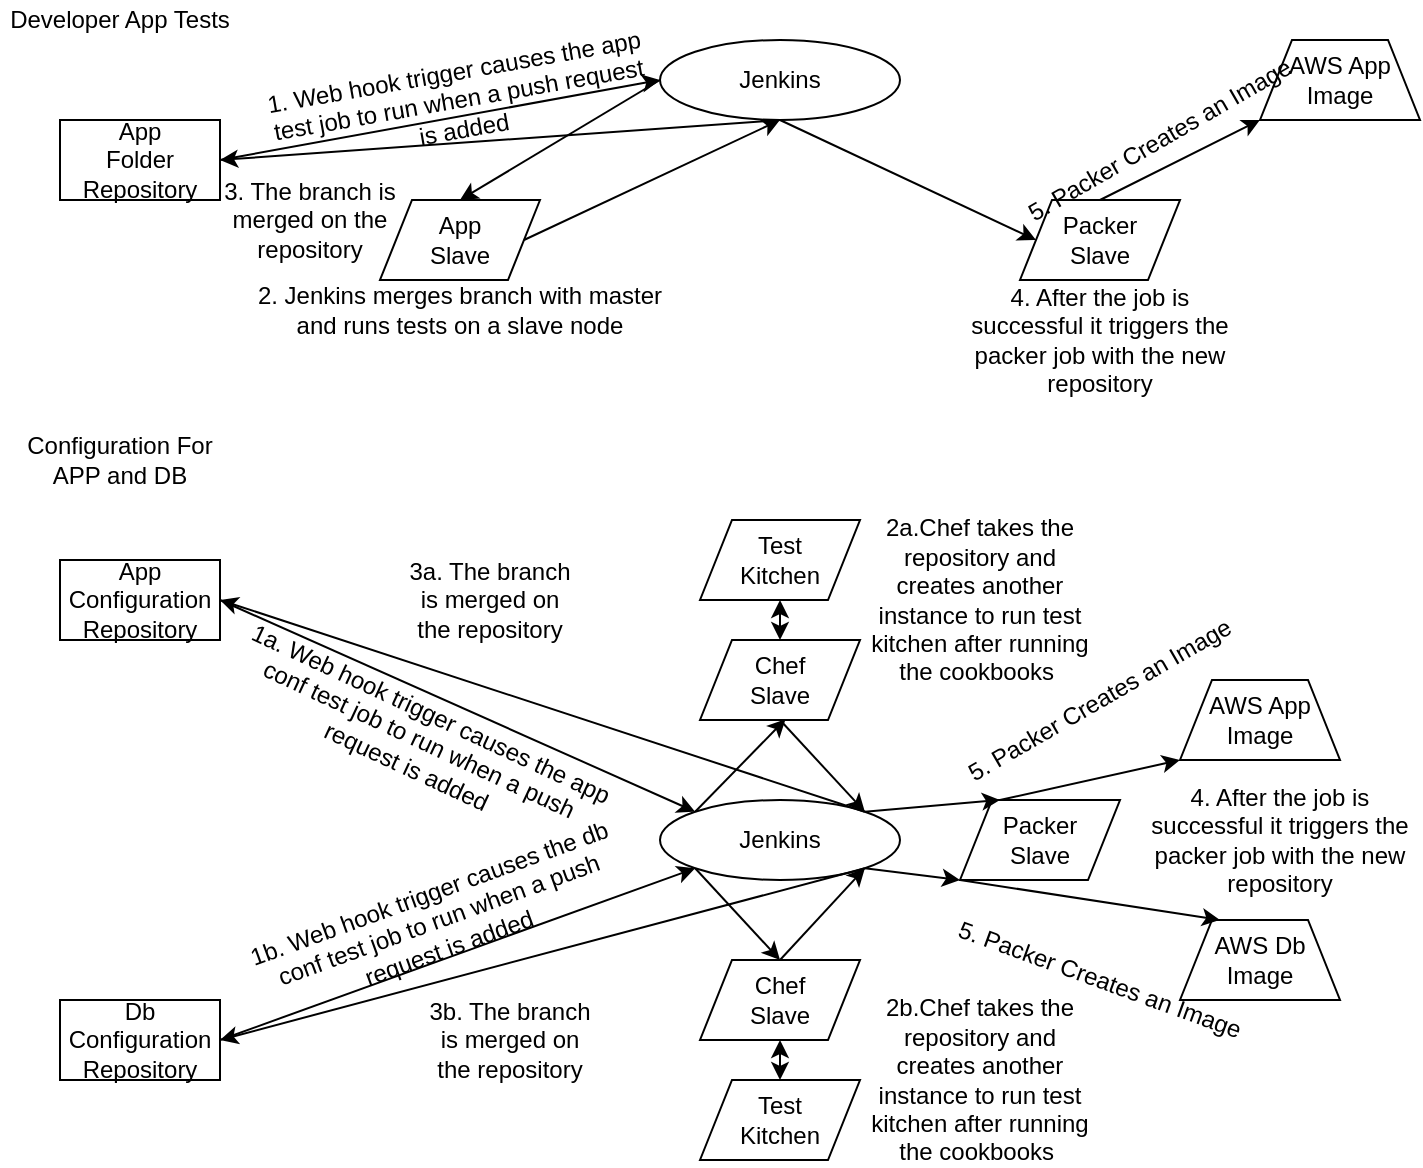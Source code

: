 <mxfile type="github" version="12.9.1"><diagram id="SJBi7HkQrqv0SY-cmoxq" name="Page-1"><mxGraphModel grid="1" dx="1038" dy="576" gridSize="10" guides="1" tooltips="1" connect="1" arrows="1" fold="1" page="1" pageScale="1" pageWidth="827" pageHeight="1169" math="0" shadow="0"><root><mxCell id="0"/><mxCell id="1" parent="0"/><mxCell id="-IS6MMvMh5lLig-LJ0ZJ-1" value="" parent="1" style="ellipse;whiteSpace=wrap;html=1;" vertex="1"><mxGeometry as="geometry" x="340" y="40" width="120" height="40"/></mxCell><mxCell id="-IS6MMvMh5lLig-LJ0ZJ-2" value="Jenkins" parent="1" style="text;html=1;strokeColor=none;fillColor=none;align=center;verticalAlign=middle;whiteSpace=wrap;rounded=0;" vertex="1"><mxGeometry as="geometry" x="380" y="50" width="40" height="20"/></mxCell><mxCell id="-IS6MMvMh5lLig-LJ0ZJ-3" value="Developer App Tests" parent="1" style="text;html=1;strokeColor=none;fillColor=none;align=center;verticalAlign=middle;whiteSpace=wrap;rounded=0;" vertex="1"><mxGeometry as="geometry" x="10" y="20" width="120" height="20"/></mxCell><mxCell id="-IS6MMvMh5lLig-LJ0ZJ-4" value="" parent="1" style="rounded=0;whiteSpace=wrap;html=1;" vertex="1"><mxGeometry as="geometry" x="40" y="80" width="80" height="40"/></mxCell><mxCell id="-IS6MMvMh5lLig-LJ0ZJ-5" value="App Folder Repository" parent="1" style="text;html=1;strokeColor=none;fillColor=none;align=center;verticalAlign=middle;whiteSpace=wrap;rounded=0;" vertex="1"><mxGeometry as="geometry" x="60" y="90" width="40" height="20"/></mxCell><mxCell id="-IS6MMvMh5lLig-LJ0ZJ-6" value="" parent="1" style="endArrow=classic;html=1;entryX=0;entryY=0.5;entryDx=0;entryDy=0;" edge="1" target="-IS6MMvMh5lLig-LJ0ZJ-1"><mxGeometry as="geometry" width="50" height="50" relative="1"><mxPoint as="sourcePoint" x="120" y="100"/><mxPoint as="targetPoint" x="170" y="50"/></mxGeometry></mxCell><mxCell id="-IS6MMvMh5lLig-LJ0ZJ-7" value="1a. Web hook trigger causes the app conf test job to run when a push request is added" parent="1" style="text;html=1;strokeColor=none;fillColor=none;align=center;verticalAlign=middle;whiteSpace=wrap;rounded=0;rotation=25;" vertex="1"><mxGeometry as="geometry" x="120" y="380" width="199.47" height="20"/></mxCell><mxCell id="-IS6MMvMh5lLig-LJ0ZJ-8" value="" parent="1" style="endArrow=classic;html=1;entryX=0.5;entryY=1;entryDx=0;entryDy=0;" edge="1" target="-IS6MMvMh5lLig-LJ0ZJ-10"><mxGeometry as="geometry" width="50" height="50" relative="1"><mxPoint as="sourcePoint" x="340" y="60"/><mxPoint as="targetPoint" x="265" y="120"/></mxGeometry></mxCell><mxCell id="-IS6MMvMh5lLig-LJ0ZJ-10" value="" parent="1" style="shape=parallelogram;perimeter=parallelogramPerimeter;whiteSpace=wrap;html=1;direction=west;" vertex="1"><mxGeometry as="geometry" x="200" y="120" width="80" height="40"/></mxCell><mxCell id="-IS6MMvMh5lLig-LJ0ZJ-11" value="App Slave" parent="1" style="text;html=1;strokeColor=none;fillColor=none;align=center;verticalAlign=middle;whiteSpace=wrap;rounded=0;" vertex="1"><mxGeometry as="geometry" x="220" y="130" width="40" height="20"/></mxCell><mxCell id="-IS6MMvMh5lLig-LJ0ZJ-12" value="2. Jenkins merges branch with master and runs tests on a slave node" parent="1" style="text;html=1;strokeColor=none;fillColor=none;align=center;verticalAlign=middle;whiteSpace=wrap;rounded=0;" vertex="1"><mxGeometry as="geometry" x="129.73" y="160" width="220" height="30"/></mxCell><mxCell id="-IS6MMvMh5lLig-LJ0ZJ-14" value="" parent="1" style="endArrow=classic;html=1;entryX=0.5;entryY=1;entryDx=0;entryDy=0;exitX=0;exitY=0.5;exitDx=0;exitDy=0;" edge="1" target="-IS6MMvMh5lLig-LJ0ZJ-1" source="-IS6MMvMh5lLig-LJ0ZJ-10"><mxGeometry as="geometry" width="50" height="50" relative="1"><mxPoint as="sourcePoint" x="270" y="150"/><mxPoint as="targetPoint" x="320" y="100"/></mxGeometry></mxCell><mxCell id="-IS6MMvMh5lLig-LJ0ZJ-15" value="" parent="1" style="shape=parallelogram;perimeter=parallelogramPerimeter;whiteSpace=wrap;html=1;" vertex="1"><mxGeometry as="geometry" x="520" y="120" width="80" height="40"/></mxCell><mxCell id="-IS6MMvMh5lLig-LJ0ZJ-16" value="Packer Slave" parent="1" style="text;html=1;strokeColor=none;fillColor=none;align=center;verticalAlign=middle;whiteSpace=wrap;rounded=0;" vertex="1"><mxGeometry as="geometry" x="540" y="130" width="40" height="20"/></mxCell><mxCell id="-IS6MMvMh5lLig-LJ0ZJ-17" value="" parent="1" style="endArrow=classic;html=1;entryX=0;entryY=0.5;entryDx=0;entryDy=0;" edge="1" target="-IS6MMvMh5lLig-LJ0ZJ-15"><mxGeometry as="geometry" width="50" height="50" relative="1"><mxPoint as="sourcePoint" x="400" y="80"/><mxPoint as="targetPoint" x="440" y="40"/></mxGeometry></mxCell><mxCell id="-IS6MMvMh5lLig-LJ0ZJ-19" value="" parent="1" style="endArrow=classic;html=1;entryX=1;entryY=0.5;entryDx=0;entryDy=0;" edge="1" target="-IS6MMvMh5lLig-LJ0ZJ-4"><mxGeometry as="geometry" width="50" height="50" relative="1"><mxPoint as="sourcePoint" x="400" y="80"/><mxPoint as="targetPoint" x="450" y="30"/></mxGeometry></mxCell><mxCell id="-IS6MMvMh5lLig-LJ0ZJ-20" value="" parent="1" style="endArrow=classic;html=1;" edge="1" target="-IS6MMvMh5lLig-LJ0ZJ-21"><mxGeometry as="geometry" width="50" height="50" relative="1"><mxPoint as="sourcePoint" x="560" y="120"/><mxPoint as="targetPoint" x="610" y="70"/></mxGeometry></mxCell><mxCell id="-IS6MMvMh5lLig-LJ0ZJ-21" value="" parent="1" style="shape=trapezoid;perimeter=trapezoidPerimeter;whiteSpace=wrap;html=1;" vertex="1"><mxGeometry as="geometry" x="640" y="40" width="80" height="40"/></mxCell><mxCell id="-IS6MMvMh5lLig-LJ0ZJ-23" value="4. After the job is successful it triggers the packer job with the new repository" parent="1" style="text;html=1;strokeColor=none;fillColor=none;align=center;verticalAlign=middle;whiteSpace=wrap;rounded=0;" vertex="1"><mxGeometry as="geometry" x="490" y="180" width="140" height="20"/></mxCell><mxCell id="-IS6MMvMh5lLig-LJ0ZJ-24" value="5. Packer Creates an Image" parent="1" style="text;html=1;strokeColor=none;fillColor=none;align=center;verticalAlign=middle;whiteSpace=wrap;rounded=0;rotation=-30;" vertex="1"><mxGeometry as="geometry" x="480" y="360" width="160" height="20"/></mxCell><mxCell id="-IS6MMvMh5lLig-LJ0ZJ-25" value="3. The branch is merged on the repository" parent="1" style="text;html=1;strokeColor=none;fillColor=none;align=center;verticalAlign=middle;whiteSpace=wrap;rounded=0;" vertex="1"><mxGeometry as="geometry" x="120" y="120" width="90" height="20"/></mxCell><mxCell id="-IS6MMvMh5lLig-LJ0ZJ-28" value="" parent="1" style="ellipse;whiteSpace=wrap;html=1;" vertex="1"><mxGeometry as="geometry" x="340" y="420" width="120" height="40"/></mxCell><mxCell id="-IS6MMvMh5lLig-LJ0ZJ-29" value="Jenkins" parent="1" style="text;html=1;strokeColor=none;fillColor=none;align=center;verticalAlign=middle;whiteSpace=wrap;rounded=0;" vertex="1"><mxGeometry as="geometry" x="380" y="430" width="40" height="20"/></mxCell><mxCell id="-IS6MMvMh5lLig-LJ0ZJ-30" value="Configuration For APP and DB" parent="1" style="text;html=1;strokeColor=none;fillColor=none;align=center;verticalAlign=middle;whiteSpace=wrap;rounded=0;" vertex="1"><mxGeometry as="geometry" x="10" y="240" width="120" height="20"/></mxCell><mxCell id="-IS6MMvMh5lLig-LJ0ZJ-31" value="" parent="1" style="rounded=0;whiteSpace=wrap;html=1;" vertex="1"><mxGeometry as="geometry" x="40" y="300" width="80" height="40"/></mxCell><mxCell id="-IS6MMvMh5lLig-LJ0ZJ-32" value="App Configuration Repository" parent="1" style="text;html=1;strokeColor=none;fillColor=none;align=center;verticalAlign=middle;whiteSpace=wrap;rounded=0;" vertex="1"><mxGeometry as="geometry" x="60" y="310" width="40" height="20"/></mxCell><mxCell id="-IS6MMvMh5lLig-LJ0ZJ-40" value="" parent="1" style="shape=parallelogram;perimeter=parallelogramPerimeter;whiteSpace=wrap;html=1;" vertex="1"><mxGeometry as="geometry" x="360" y="340" width="80" height="40"/></mxCell><mxCell id="-IS6MMvMh5lLig-LJ0ZJ-41" value="Chef Slave" parent="1" style="text;html=1;strokeColor=none;fillColor=none;align=center;verticalAlign=middle;whiteSpace=wrap;rounded=0;" vertex="1"><mxGeometry as="geometry" x="380" y="350" width="40" height="20"/></mxCell><mxCell id="-IS6MMvMh5lLig-LJ0ZJ-45" value="" parent="1" style="shape=trapezoid;perimeter=trapezoidPerimeter;whiteSpace=wrap;html=1;" vertex="1"><mxGeometry as="geometry" x="600" y="480" width="80" height="40"/></mxCell><mxCell id="-IS6MMvMh5lLig-LJ0ZJ-46" value="AWS Db Image" parent="1" style="text;html=1;strokeColor=none;fillColor=none;align=center;verticalAlign=middle;whiteSpace=wrap;rounded=0;" vertex="1"><mxGeometry as="geometry" x="610" y="490" width="60" height="20"/></mxCell><mxCell id="-IS6MMvMh5lLig-LJ0ZJ-51" value="" parent="1" style="rounded=0;whiteSpace=wrap;html=1;" vertex="1"><mxGeometry as="geometry" x="40" y="520" width="80" height="40"/></mxCell><mxCell id="-IS6MMvMh5lLig-LJ0ZJ-52" value="Db Configuration Repository" parent="1" style="text;html=1;strokeColor=none;fillColor=none;align=center;verticalAlign=middle;whiteSpace=wrap;rounded=0;" vertex="1"><mxGeometry as="geometry" x="60" y="530" width="40" height="20"/></mxCell><mxCell id="-IS6MMvMh5lLig-LJ0ZJ-53" value="" parent="1" style="endArrow=classic;html=1;entryX=0;entryY=0;entryDx=0;entryDy=0;" edge="1" target="-IS6MMvMh5lLig-LJ0ZJ-28"><mxGeometry as="geometry" width="50" height="50" relative="1"><mxPoint as="sourcePoint" x="120" y="320"/><mxPoint as="targetPoint" x="170" y="270"/></mxGeometry></mxCell><mxCell id="-IS6MMvMh5lLig-LJ0ZJ-55" value="" parent="1" style="endArrow=classic;html=1;exitX=0;exitY=0;exitDx=0;exitDy=0;entryX=0.57;entryY=1.48;entryDx=0;entryDy=0;entryPerimeter=0;" edge="1" target="-IS6MMvMh5lLig-LJ0ZJ-41" source="-IS6MMvMh5lLig-LJ0ZJ-28"><mxGeometry as="geometry" width="50" height="50" relative="1"><mxPoint as="sourcePoint" x="360" y="420"/><mxPoint as="targetPoint" x="410" y="370"/></mxGeometry></mxCell><mxCell id="-IS6MMvMh5lLig-LJ0ZJ-57" value="" parent="1" style="shape=parallelogram;perimeter=parallelogramPerimeter;whiteSpace=wrap;html=1;" vertex="1"><mxGeometry as="geometry" x="360" y="280" width="80" height="40"/></mxCell><mxCell id="-IS6MMvMh5lLig-LJ0ZJ-58" value="Test Kitchen" parent="1" style="text;html=1;strokeColor=none;fillColor=none;align=center;verticalAlign=middle;whiteSpace=wrap;rounded=0;" vertex="1"><mxGeometry as="geometry" x="380" y="290" width="40" height="20"/></mxCell><mxCell id="-IS6MMvMh5lLig-LJ0ZJ-59" value="" parent="1" style="endArrow=classic;startArrow=classic;html=1;exitX=0.5;exitY=0;exitDx=0;exitDy=0;" edge="1" source="-IS6MMvMh5lLig-LJ0ZJ-40"><mxGeometry as="geometry" width="50" height="50" relative="1"><mxPoint as="sourcePoint" x="350" y="370"/><mxPoint as="targetPoint" x="400" y="320"/></mxGeometry></mxCell><mxCell id="-IS6MMvMh5lLig-LJ0ZJ-60" value="" parent="1" style="shape=parallelogram;perimeter=parallelogramPerimeter;whiteSpace=wrap;html=1;" vertex="1"><mxGeometry as="geometry" x="360" y="560" width="80" height="40"/></mxCell><mxCell id="-IS6MMvMh5lLig-LJ0ZJ-61" value="Test Kitchen" parent="1" style="text;html=1;strokeColor=none;fillColor=none;align=center;verticalAlign=middle;whiteSpace=wrap;rounded=0;" vertex="1"><mxGeometry as="geometry" x="380" y="570" width="40" height="20"/></mxCell><mxCell id="-IS6MMvMh5lLig-LJ0ZJ-62" value="" parent="1" style="shape=parallelogram;perimeter=parallelogramPerimeter;whiteSpace=wrap;html=1;" vertex="1"><mxGeometry as="geometry" x="360" y="500" width="80" height="40"/></mxCell><mxCell id="-IS6MMvMh5lLig-LJ0ZJ-63" value="Chef Slave" parent="1" style="text;html=1;strokeColor=none;fillColor=none;align=center;verticalAlign=middle;whiteSpace=wrap;rounded=0;" vertex="1"><mxGeometry as="geometry" x="380" y="510" width="40" height="20"/></mxCell><mxCell id="-IS6MMvMh5lLig-LJ0ZJ-64" value="" parent="1" style="endArrow=classic;startArrow=classic;html=1;exitX=0.5;exitY=0;exitDx=0;exitDy=0;" edge="1" source="-IS6MMvMh5lLig-LJ0ZJ-60"><mxGeometry as="geometry" width="50" height="50" relative="1"><mxPoint as="sourcePoint" x="350" y="590"/><mxPoint as="targetPoint" x="400" y="540"/></mxGeometry></mxCell><mxCell id="-IS6MMvMh5lLig-LJ0ZJ-65" value="" parent="1" style="endArrow=classic;html=1;entryX=0;entryY=1;entryDx=0;entryDy=0;" edge="1" target="-IS6MMvMh5lLig-LJ0ZJ-28"><mxGeometry as="geometry" width="50" height="50" relative="1"><mxPoint as="sourcePoint" x="120" y="540"/><mxPoint as="targetPoint" x="170" y="490"/></mxGeometry></mxCell><mxCell id="-IS6MMvMh5lLig-LJ0ZJ-66" value="" parent="1" style="endArrow=classic;html=1;entryX=0.5;entryY=0;entryDx=0;entryDy=0;exitX=0;exitY=1;exitDx=0;exitDy=0;" edge="1" target="-IS6MMvMh5lLig-LJ0ZJ-62" source="-IS6MMvMh5lLig-LJ0ZJ-28"><mxGeometry as="geometry" width="50" height="50" relative="1"><mxPoint as="sourcePoint" x="360" y="465"/><mxPoint as="targetPoint" x="410" y="415"/></mxGeometry></mxCell><mxCell id="-IS6MMvMh5lLig-LJ0ZJ-67" value="" parent="1" style="endArrow=classic;html=1;entryX=1;entryY=0;entryDx=0;entryDy=0;" edge="1" target="-IS6MMvMh5lLig-LJ0ZJ-28"><mxGeometry as="geometry" width="50" height="50" relative="1"><mxPoint as="sourcePoint" x="400" y="380"/><mxPoint as="targetPoint" x="450" y="330"/></mxGeometry></mxCell><mxCell id="-IS6MMvMh5lLig-LJ0ZJ-68" value="" parent="1" style="endArrow=classic;html=1;entryX=1;entryY=1;entryDx=0;entryDy=0;" edge="1" target="-IS6MMvMh5lLig-LJ0ZJ-28"><mxGeometry as="geometry" width="50" height="50" relative="1"><mxPoint as="sourcePoint" x="400" y="500"/><mxPoint as="targetPoint" x="480" y="480"/></mxGeometry></mxCell><mxCell id="-IS6MMvMh5lLig-LJ0ZJ-69" value="" parent="1" style="endArrow=classic;html=1;exitX=1;exitY=0;exitDx=0;exitDy=0;entryX=1;entryY=0.5;entryDx=0;entryDy=0;" edge="1" target="-IS6MMvMh5lLig-LJ0ZJ-31" source="-IS6MMvMh5lLig-LJ0ZJ-28"><mxGeometry as="geometry" width="50" height="50" relative="1"><mxPoint as="sourcePoint" x="440" y="420"/><mxPoint as="targetPoint" x="490" y="370"/></mxGeometry></mxCell><mxCell id="-IS6MMvMh5lLig-LJ0ZJ-71" value="" parent="1" style="endArrow=classic;html=1;entryX=1;entryY=0.5;entryDx=0;entryDy=0;exitX=1;exitY=1;exitDx=0;exitDy=0;" edge="1" target="-IS6MMvMh5lLig-LJ0ZJ-51" source="-IS6MMvMh5lLig-LJ0ZJ-28"><mxGeometry as="geometry" width="50" height="50" relative="1"><mxPoint as="sourcePoint" x="460" y="470"/><mxPoint as="targetPoint" x="510" y="420"/></mxGeometry></mxCell><mxCell id="-IS6MMvMh5lLig-LJ0ZJ-72" value="" parent="1" style="shape=parallelogram;perimeter=parallelogramPerimeter;whiteSpace=wrap;html=1;" vertex="1"><mxGeometry as="geometry" x="490" y="420" width="80" height="40"/></mxCell><mxCell id="-IS6MMvMh5lLig-LJ0ZJ-73" value="Packer Slave" parent="1" style="text;html=1;strokeColor=none;fillColor=none;align=center;verticalAlign=middle;whiteSpace=wrap;rounded=0;" vertex="1"><mxGeometry as="geometry" x="510" y="430" width="40" height="20"/></mxCell><mxCell id="-IS6MMvMh5lLig-LJ0ZJ-74" value="" parent="1" style="endArrow=classic;html=1;exitX=1;exitY=1;exitDx=0;exitDy=0;entryX=0;entryY=1;entryDx=0;entryDy=0;" edge="1" target="-IS6MMvMh5lLig-LJ0ZJ-72" source="-IS6MMvMh5lLig-LJ0ZJ-28"><mxGeometry as="geometry" width="50" height="50" relative="1"><mxPoint as="sourcePoint" x="340" y="390"/><mxPoint as="targetPoint" x="490" y="510"/></mxGeometry></mxCell><mxCell id="-IS6MMvMh5lLig-LJ0ZJ-75" value="" parent="1" style="endArrow=classic;html=1;entryX=0.25;entryY=0;entryDx=0;entryDy=0;exitX=1;exitY=0;exitDx=0;exitDy=0;" edge="1" target="-IS6MMvMh5lLig-LJ0ZJ-72" source="-IS6MMvMh5lLig-LJ0ZJ-28"><mxGeometry as="geometry" width="50" height="50" relative="1"><mxPoint as="sourcePoint" x="460" y="440"/><mxPoint as="targetPoint" x="510" y="390"/></mxGeometry></mxCell><mxCell id="-IS6MMvMh5lLig-LJ0ZJ-78" value="" parent="1" style="shape=trapezoid;perimeter=trapezoidPerimeter;whiteSpace=wrap;html=1;" vertex="1"><mxGeometry as="geometry" x="600" y="360" width="80" height="40"/></mxCell><mxCell id="-IS6MMvMh5lLig-LJ0ZJ-79" value="AWS App Image" parent="1" style="text;html=1;strokeColor=none;fillColor=none;align=center;verticalAlign=middle;whiteSpace=wrap;rounded=0;" vertex="1"><mxGeometry as="geometry" x="610" y="370" width="60" height="20"/></mxCell><mxCell id="-IS6MMvMh5lLig-LJ0ZJ-81" value="AWS App Image" parent="1" style="text;html=1;strokeColor=none;fillColor=none;align=center;verticalAlign=middle;whiteSpace=wrap;rounded=0;" vertex="1"><mxGeometry as="geometry" x="650" y="50" width="60" height="20"/></mxCell><mxCell id="-IS6MMvMh5lLig-LJ0ZJ-82" value="" parent="1" style="endArrow=classic;html=1;entryX=0;entryY=1;entryDx=0;entryDy=0;" edge="1" target="-IS6MMvMh5lLig-LJ0ZJ-78"><mxGeometry as="geometry" width="50" height="50" relative="1"><mxPoint as="sourcePoint" x="510" y="420"/><mxPoint as="targetPoint" x="560" y="370"/></mxGeometry></mxCell><mxCell id="-IS6MMvMh5lLig-LJ0ZJ-83" value="" parent="1" style="endArrow=classic;html=1;exitX=0;exitY=1;exitDx=0;exitDy=0;entryX=0.25;entryY=0;entryDx=0;entryDy=0;" edge="1" target="-IS6MMvMh5lLig-LJ0ZJ-45" source="-IS6MMvMh5lLig-LJ0ZJ-72"><mxGeometry as="geometry" width="50" height="50" relative="1"><mxPoint as="sourcePoint" x="340" y="560"/><mxPoint as="targetPoint" x="390" y="510"/></mxGeometry></mxCell><mxCell id="-IS6MMvMh5lLig-LJ0ZJ-84" value="1. Web hook trigger causes the app test job to run when a push request is added" parent="1" style="text;html=1;strokeColor=none;fillColor=none;align=center;verticalAlign=middle;whiteSpace=wrap;rounded=0;rotation=-10;" vertex="1"><mxGeometry as="geometry" x="140" y="60" width="199.47" height="20"/></mxCell><mxCell id="-IS6MMvMh5lLig-LJ0ZJ-85" value="1b. Web hook trigger causes the db conf test job to run when a push request is added" parent="1" style="text;html=1;strokeColor=none;fillColor=none;align=center;verticalAlign=middle;whiteSpace=wrap;rounded=0;rotation=-20;" vertex="1"><mxGeometry as="geometry" x="130" y="470" width="199.47" height="20"/></mxCell><mxCell id="-IS6MMvMh5lLig-LJ0ZJ-87" value="2a.Chef takes the repository and creates another instance to run test kitchen after running the cookbooks&amp;nbsp;" parent="1" style="text;html=1;strokeColor=none;fillColor=none;align=center;verticalAlign=middle;whiteSpace=wrap;rounded=0;" vertex="1"><mxGeometry as="geometry" x="440" y="310" width="120" height="20"/></mxCell><mxCell id="-IS6MMvMh5lLig-LJ0ZJ-88" value="&lt;span style=&quot;display: inline ; float: none ; background-color: rgb(248 , 249 , 250) ; color: transparent ; font-family: monospace ; font-size: 0px ; font-style: normal ; font-variant: normal ; font-weight: 400 ; letter-spacing: normal ; text-align: left ; text-decoration: none ; text-indent: 0px ; text-transform: none ; white-space: nowrap ; word-break: break-all ; word-spacing: 0px&quot;&gt;%3CmxGraphModel%3E%3Croot%3E%3CmxCell%20id%3D%220%22%2F%3E%3CmxCell%20id%3D%221%22%20parent%3D%220%22%2F%3E%3CmxCell%20id%3D%222%22%20value%3D%221a.Chef%20takes%20the%20repository%20and%20creates%20another%20instance%20to%20run%20test%20kitchen%20after%20running%20the%20cookbooks%26amp%3Bnbsp%3B%22%20parent%3D%221%22%20style%3D%22text%3Bhtml%3D1%3BstrokeColor%3Dnone%3BfillColor%3Dnone%3Balign%3Dcenter%3BverticalAlign%3Dmiddle%3BwhiteSpace%3Dwrap%3Brounded%3D0%3B%22%20vertex%3D%221%22%3E%3CmxGeometry%20as%3D%22geometry%22%20x%3D%22440%22%20y%3D%22310%22%20width%3D%22120%22%20height%3D%2220%22%2F%3E%3C%2FmxCell%3E%3C%2Froot%3E%3C%2FmxGraphModel%3E&lt;/span&gt;" parent="1" style="text;html=1;align=center;verticalAlign=middle;resizable=0;points=[];autosize=1;" vertex="1"><mxGeometry as="geometry" x="500" y="527" width="20" height="20"/></mxCell><mxCell id="-IS6MMvMh5lLig-LJ0ZJ-89" value="2b.Chef takes the repository and creates another instance to run test kitchen after running the cookbooks&amp;nbsp;" parent="1" style="text;html=1;strokeColor=none;fillColor=none;align=center;verticalAlign=middle;whiteSpace=wrap;rounded=0;" vertex="1"><mxGeometry as="geometry" x="440" y="550" width="120" height="20"/></mxCell><mxCell id="-IS6MMvMh5lLig-LJ0ZJ-90" value="3a. The branch is merged on the repository" parent="1" style="text;html=1;strokeColor=none;fillColor=none;align=center;verticalAlign=middle;whiteSpace=wrap;rounded=0;" vertex="1"><mxGeometry as="geometry" x="210" y="310" width="90" height="20"/></mxCell><mxCell id="-IS6MMvMh5lLig-LJ0ZJ-92" value="3b. The branch is merged on the repository" parent="1" style="text;html=1;strokeColor=none;fillColor=none;align=center;verticalAlign=middle;whiteSpace=wrap;rounded=0;" vertex="1"><mxGeometry as="geometry" x="220" y="530" width="90" height="20"/></mxCell><mxCell id="-IS6MMvMh5lLig-LJ0ZJ-93" value="4. After the job is successful it triggers the packer job with the new repository" parent="1" style="text;html=1;strokeColor=none;fillColor=none;align=center;verticalAlign=middle;whiteSpace=wrap;rounded=0;" vertex="1"><mxGeometry as="geometry" x="580" y="430" width="140" height="20"/></mxCell><mxCell id="-IS6MMvMh5lLig-LJ0ZJ-94" value="5. Packer Creates an Image" parent="1" style="text;html=1;strokeColor=none;fillColor=none;align=center;verticalAlign=middle;whiteSpace=wrap;rounded=0;rotation=-30;" vertex="1"><mxGeometry as="geometry" x="510" y="80" width="160" height="20"/></mxCell><mxCell id="-IS6MMvMh5lLig-LJ0ZJ-95" value="5. Packer Creates an Image" parent="1" style="text;html=1;strokeColor=none;fillColor=none;align=center;verticalAlign=middle;whiteSpace=wrap;rounded=0;rotation=20;" vertex="1"><mxGeometry as="geometry" x="480" y="500" width="160" height="20"/></mxCell></root></mxGraphModel></diagram></mxfile>